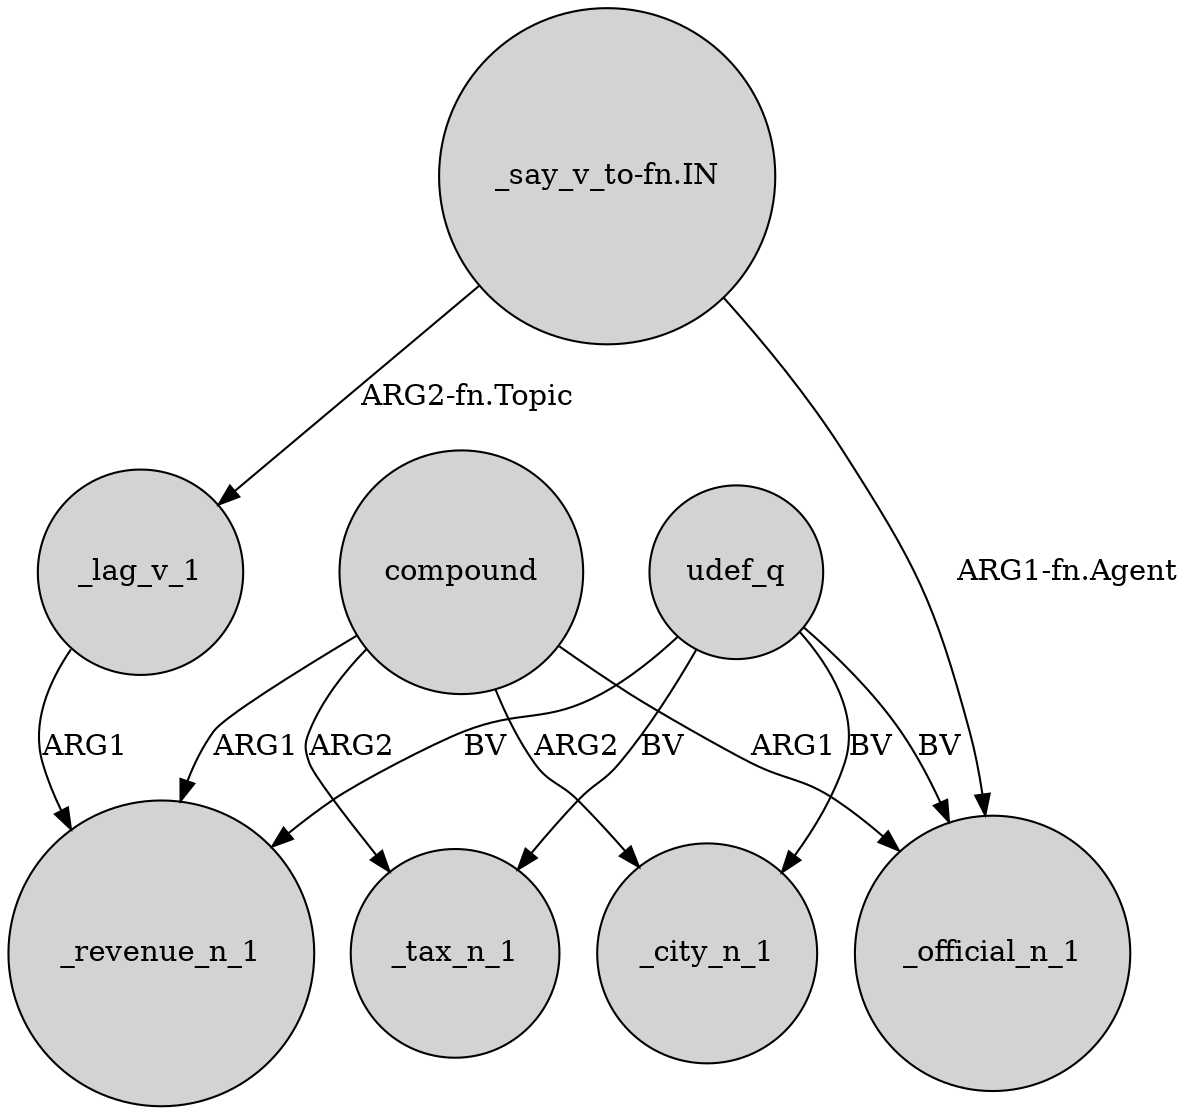 digraph {
	node [shape=circle style=filled]
	udef_q -> _revenue_n_1 [label=BV]
	compound -> _official_n_1 [label=ARG1]
	_lag_v_1 -> _revenue_n_1 [label=ARG1]
	compound -> _city_n_1 [label=ARG2]
	udef_q -> _official_n_1 [label=BV]
	compound -> _tax_n_1 [label=ARG2]
	compound -> _revenue_n_1 [label=ARG1]
	"_say_v_to-fn.IN" -> _lag_v_1 [label="ARG2-fn.Topic"]
	udef_q -> _city_n_1 [label=BV]
	"_say_v_to-fn.IN" -> _official_n_1 [label="ARG1-fn.Agent"]
	udef_q -> _tax_n_1 [label=BV]
}
